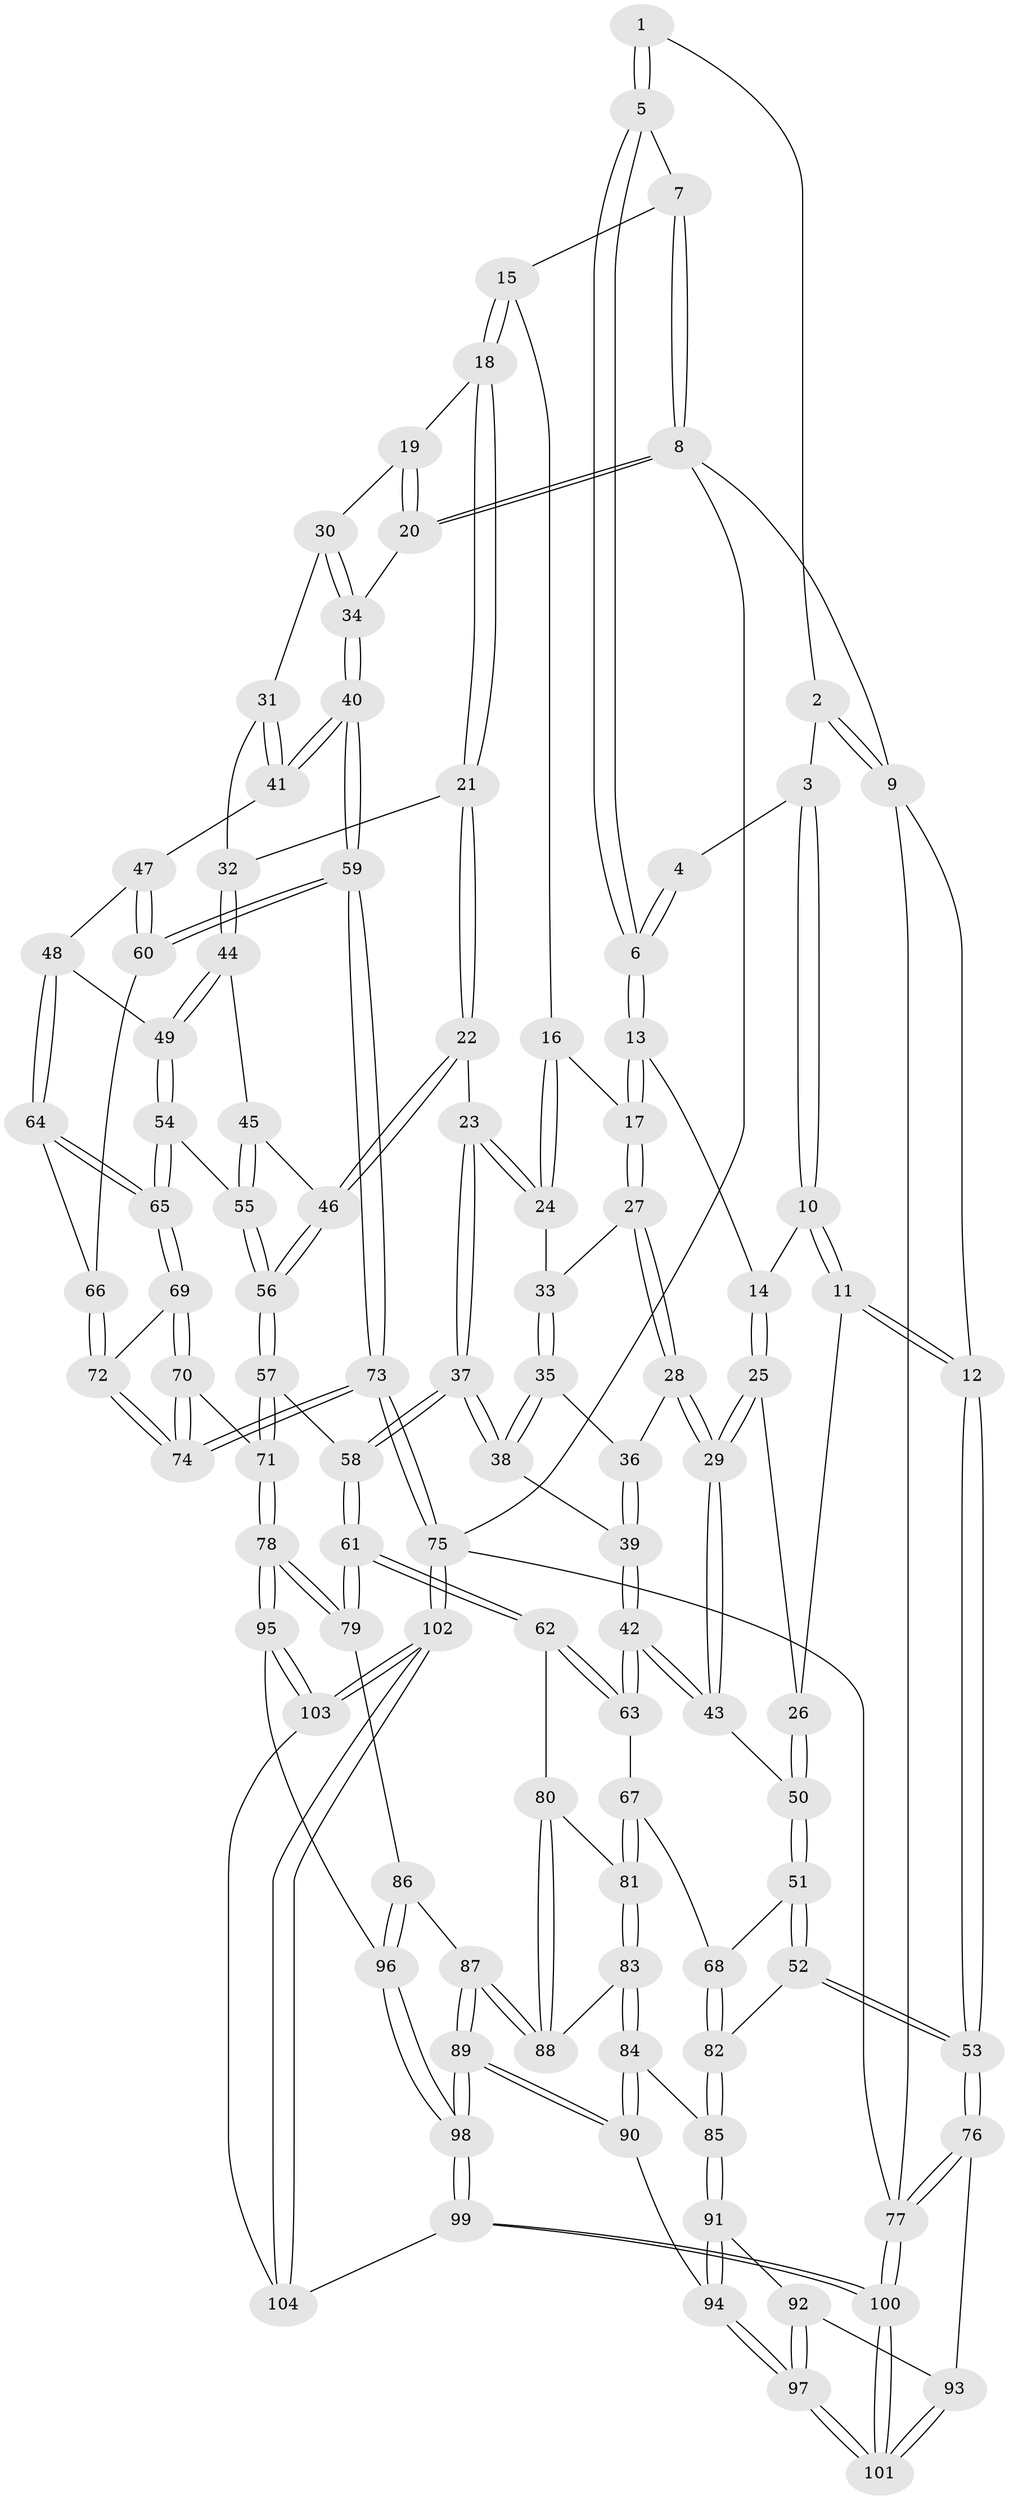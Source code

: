 // coarse degree distribution, {2: 0.016129032258064516, 5: 0.43548387096774194, 4: 0.3387096774193548, 3: 0.03225806451612903, 6: 0.16129032258064516, 7: 0.016129032258064516}
// Generated by graph-tools (version 1.1) at 2025/06/03/04/25 22:06:13]
// undirected, 104 vertices, 257 edges
graph export_dot {
graph [start="1"]
  node [color=gray90,style=filled];
  1 [pos="+0.4047855818739527+0"];
  2 [pos="+0+0"];
  3 [pos="+0.2268221843620323+0.08673316545112793"];
  4 [pos="+0.29375339938053213+0.04200160948730781"];
  5 [pos="+0.5090002122770882+0"];
  6 [pos="+0.38684995766728675+0.09935313906726147"];
  7 [pos="+0.6852495750515639+0"];
  8 [pos="+1+0"];
  9 [pos="+0+0"];
  10 [pos="+0.23108596150110786+0.12531946782526587"];
  11 [pos="+0+0.16508761218642756"];
  12 [pos="+0+0.09308946155222671"];
  13 [pos="+0.37918291067345133+0.13071812424430643"];
  14 [pos="+0.2669894344663586+0.1682618956989681"];
  15 [pos="+0.7053311037105785+0"];
  16 [pos="+0.6809493464260923+0"];
  17 [pos="+0.4577872522203905+0.20687750480548817"];
  18 [pos="+0.8322659116151038+0.11260804005340368"];
  19 [pos="+0.8449441050976034+0.1157436204305557"];
  20 [pos="+1+0"];
  21 [pos="+0.8257619245635894+0.14511088010788964"];
  22 [pos="+0.686495475561293+0.32860053477139106"];
  23 [pos="+0.6324067663479983+0.29526135587575303"];
  24 [pos="+0.6136899175430217+0.2515435140243906"];
  25 [pos="+0.25083066859177283+0.2467844464757187"];
  26 [pos="+0+0.17150405301414354"];
  27 [pos="+0.45810301085093774+0.20845190453533535"];
  28 [pos="+0.29059673271871583+0.29559869961786017"];
  29 [pos="+0.25899767987526845+0.2985589453714211"];
  30 [pos="+1+0.1797913554575193"];
  31 [pos="+0.9425071935347364+0.3135777225326812"];
  32 [pos="+0.8629552217098232+0.3305426382718783"];
  33 [pos="+0.4653733608259975+0.22227939237781355"];
  34 [pos="+1+0.18367412795197816"];
  35 [pos="+0.46216480093287365+0.2703147976114812"];
  36 [pos="+0.38424099004541445+0.3154165684013625"];
  37 [pos="+0.5046496322344766+0.3728551320896196"];
  38 [pos="+0.4976839831264435+0.3674188614529077"];
  39 [pos="+0.4076833663770349+0.38153796484554936"];
  40 [pos="+1+0.3715466854898543"];
  41 [pos="+1+0.3747912853655825"];
  42 [pos="+0.3295034386396135+0.4444972399701667"];
  43 [pos="+0.24792537774471216+0.327434411957606"];
  44 [pos="+0.8595563718249076+0.3376813995480835"];
  45 [pos="+0.7829957962800619+0.3492225684190873"];
  46 [pos="+0.6933049052441644+0.34333506659014074"];
  47 [pos="+0.9619941202602179+0.4064086939466461"];
  48 [pos="+0.9275978866244622+0.410227162435076"];
  49 [pos="+0.8662869365177371+0.36348004759954494"];
  50 [pos="+0.13784071701052197+0.37666482566535714"];
  51 [pos="+0.1261261225837881+0.4172783624882102"];
  52 [pos="+0+0.5699255901370511"];
  53 [pos="+0+0.5832329748398617"];
  54 [pos="+0.8292822287255794+0.46063645987578783"];
  55 [pos="+0.8016298578401121+0.463922118086313"];
  56 [pos="+0.6736415511996763+0.5049629266687256"];
  57 [pos="+0.6563000052405551+0.5323409423246582"];
  58 [pos="+0.5425877376401997+0.5186745609781481"];
  59 [pos="+1+0.503570511235806"];
  60 [pos="+0.9856334065095984+0.4899415052680613"];
  61 [pos="+0.4330180300655132+0.5782945285879856"];
  62 [pos="+0.4145205247996843+0.5742287166097209"];
  63 [pos="+0.3408703619213558+0.5388330937335273"];
  64 [pos="+0.9074040322921868+0.4806967265403843"];
  65 [pos="+0.8745145562755458+0.495350331119206"];
  66 [pos="+0.9704727548697742+0.4968354777507431"];
  67 [pos="+0.21815463797626014+0.5825301743109635"];
  68 [pos="+0.21663092735160677+0.5829314898298229"];
  69 [pos="+0.8740278904877786+0.5177252582664416"];
  70 [pos="+0.796642006706206+0.7290232093730916"];
  71 [pos="+0.7579498483873414+0.7209138937782039"];
  72 [pos="+0.9534638420907897+0.5601702074686841"];
  73 [pos="+1+1"];
  74 [pos="+1+0.8315203356856427"];
  75 [pos="+1+1"];
  76 [pos="+0+0.699997658903581"];
  77 [pos="+0+1"];
  78 [pos="+0.6758170047053073+0.7753328441068578"];
  79 [pos="+0.471845793957696+0.7190697282237607"];
  80 [pos="+0.36414216885111483+0.6556631551354948"];
  81 [pos="+0.3140765003718414+0.7060120534332013"];
  82 [pos="+0.19702088740741328+0.6043564543233861"];
  83 [pos="+0.30548581446308437+0.7302041370123298"];
  84 [pos="+0.21609155356065962+0.747539423485848"];
  85 [pos="+0.17990873469465482+0.7380080647924281"];
  86 [pos="+0.436659891632872+0.7749585470364103"];
  87 [pos="+0.3932608890195246+0.8100454216689946"];
  88 [pos="+0.3459314452356023+0.7544852320008814"];
  89 [pos="+0.37737431925437975+0.8421421783023163"];
  90 [pos="+0.33455282903224154+0.8449008070513527"];
  91 [pos="+0.1685438350947722+0.7499097405893234"];
  92 [pos="+0.15800021112007193+0.7592936093181686"];
  93 [pos="+0.10143180193511375+0.8000274367222561"];
  94 [pos="+0.2841913201578561+0.877672679337316"];
  95 [pos="+0.6356312937075398+0.8520084143812038"];
  96 [pos="+0.5597741035263215+0.8909492793130893"];
  97 [pos="+0.265676423692836+0.8949355080340871"];
  98 [pos="+0.44735731795888517+1"];
  99 [pos="+0.4203002652173009+1"];
  100 [pos="+0.13657991537819145+1"];
  101 [pos="+0.15414626834006856+1"];
  102 [pos="+1+1"];
  103 [pos="+0.6453312708152327+0.8814088754869959"];
  104 [pos="+0.6094602427582326+1"];
  1 -- 2;
  1 -- 5;
  1 -- 5;
  2 -- 3;
  2 -- 9;
  2 -- 9;
  3 -- 4;
  3 -- 10;
  3 -- 10;
  4 -- 6;
  4 -- 6;
  5 -- 6;
  5 -- 6;
  5 -- 7;
  6 -- 13;
  6 -- 13;
  7 -- 8;
  7 -- 8;
  7 -- 15;
  8 -- 9;
  8 -- 20;
  8 -- 20;
  8 -- 75;
  9 -- 12;
  9 -- 77;
  10 -- 11;
  10 -- 11;
  10 -- 14;
  11 -- 12;
  11 -- 12;
  11 -- 26;
  12 -- 53;
  12 -- 53;
  13 -- 14;
  13 -- 17;
  13 -- 17;
  14 -- 25;
  14 -- 25;
  15 -- 16;
  15 -- 18;
  15 -- 18;
  16 -- 17;
  16 -- 24;
  16 -- 24;
  17 -- 27;
  17 -- 27;
  18 -- 19;
  18 -- 21;
  18 -- 21;
  19 -- 20;
  19 -- 20;
  19 -- 30;
  20 -- 34;
  21 -- 22;
  21 -- 22;
  21 -- 32;
  22 -- 23;
  22 -- 46;
  22 -- 46;
  23 -- 24;
  23 -- 24;
  23 -- 37;
  23 -- 37;
  24 -- 33;
  25 -- 26;
  25 -- 29;
  25 -- 29;
  26 -- 50;
  26 -- 50;
  27 -- 28;
  27 -- 28;
  27 -- 33;
  28 -- 29;
  28 -- 29;
  28 -- 36;
  29 -- 43;
  29 -- 43;
  30 -- 31;
  30 -- 34;
  30 -- 34;
  31 -- 32;
  31 -- 41;
  31 -- 41;
  32 -- 44;
  32 -- 44;
  33 -- 35;
  33 -- 35;
  34 -- 40;
  34 -- 40;
  35 -- 36;
  35 -- 38;
  35 -- 38;
  36 -- 39;
  36 -- 39;
  37 -- 38;
  37 -- 38;
  37 -- 58;
  37 -- 58;
  38 -- 39;
  39 -- 42;
  39 -- 42;
  40 -- 41;
  40 -- 41;
  40 -- 59;
  40 -- 59;
  41 -- 47;
  42 -- 43;
  42 -- 43;
  42 -- 63;
  42 -- 63;
  43 -- 50;
  44 -- 45;
  44 -- 49;
  44 -- 49;
  45 -- 46;
  45 -- 55;
  45 -- 55;
  46 -- 56;
  46 -- 56;
  47 -- 48;
  47 -- 60;
  47 -- 60;
  48 -- 49;
  48 -- 64;
  48 -- 64;
  49 -- 54;
  49 -- 54;
  50 -- 51;
  50 -- 51;
  51 -- 52;
  51 -- 52;
  51 -- 68;
  52 -- 53;
  52 -- 53;
  52 -- 82;
  53 -- 76;
  53 -- 76;
  54 -- 55;
  54 -- 65;
  54 -- 65;
  55 -- 56;
  55 -- 56;
  56 -- 57;
  56 -- 57;
  57 -- 58;
  57 -- 71;
  57 -- 71;
  58 -- 61;
  58 -- 61;
  59 -- 60;
  59 -- 60;
  59 -- 73;
  59 -- 73;
  60 -- 66;
  61 -- 62;
  61 -- 62;
  61 -- 79;
  61 -- 79;
  62 -- 63;
  62 -- 63;
  62 -- 80;
  63 -- 67;
  64 -- 65;
  64 -- 65;
  64 -- 66;
  65 -- 69;
  65 -- 69;
  66 -- 72;
  66 -- 72;
  67 -- 68;
  67 -- 81;
  67 -- 81;
  68 -- 82;
  68 -- 82;
  69 -- 70;
  69 -- 70;
  69 -- 72;
  70 -- 71;
  70 -- 74;
  70 -- 74;
  71 -- 78;
  71 -- 78;
  72 -- 74;
  72 -- 74;
  73 -- 74;
  73 -- 74;
  73 -- 75;
  73 -- 75;
  75 -- 102;
  75 -- 102;
  75 -- 77;
  76 -- 77;
  76 -- 77;
  76 -- 93;
  77 -- 100;
  77 -- 100;
  78 -- 79;
  78 -- 79;
  78 -- 95;
  78 -- 95;
  79 -- 86;
  80 -- 81;
  80 -- 88;
  80 -- 88;
  81 -- 83;
  81 -- 83;
  82 -- 85;
  82 -- 85;
  83 -- 84;
  83 -- 84;
  83 -- 88;
  84 -- 85;
  84 -- 90;
  84 -- 90;
  85 -- 91;
  85 -- 91;
  86 -- 87;
  86 -- 96;
  86 -- 96;
  87 -- 88;
  87 -- 88;
  87 -- 89;
  87 -- 89;
  89 -- 90;
  89 -- 90;
  89 -- 98;
  89 -- 98;
  90 -- 94;
  91 -- 92;
  91 -- 94;
  91 -- 94;
  92 -- 93;
  92 -- 97;
  92 -- 97;
  93 -- 101;
  93 -- 101;
  94 -- 97;
  94 -- 97;
  95 -- 96;
  95 -- 103;
  95 -- 103;
  96 -- 98;
  96 -- 98;
  97 -- 101;
  97 -- 101;
  98 -- 99;
  98 -- 99;
  99 -- 100;
  99 -- 100;
  99 -- 104;
  100 -- 101;
  100 -- 101;
  102 -- 103;
  102 -- 103;
  102 -- 104;
  102 -- 104;
  103 -- 104;
}
